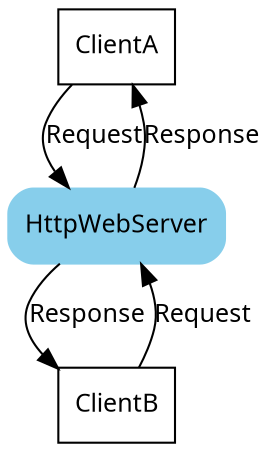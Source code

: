 digraph HttpReqResp {
    
    node [ fontname = "Microsoft YaHei", fontsize = 12, shape = "record" ]; 
    edge [ fontname = "Microsoft YaHei", fontsize = 12 ];
    
    ClientA [label="ClientA"]
    ClientB [label="ClientB"]
    
    node [shape="Mrecord", color="skyblue", style="filled"];
    HttpWebServer [label="HttpWebServer"]

    ClientA -> HttpWebServer [label="Request"]
    HttpWebServer -> ClientA [label="Response"]
    
    ClientB -> HttpWebServer [label="Request"]
    HttpWebServer -> ClientB [label="Response"]

}
